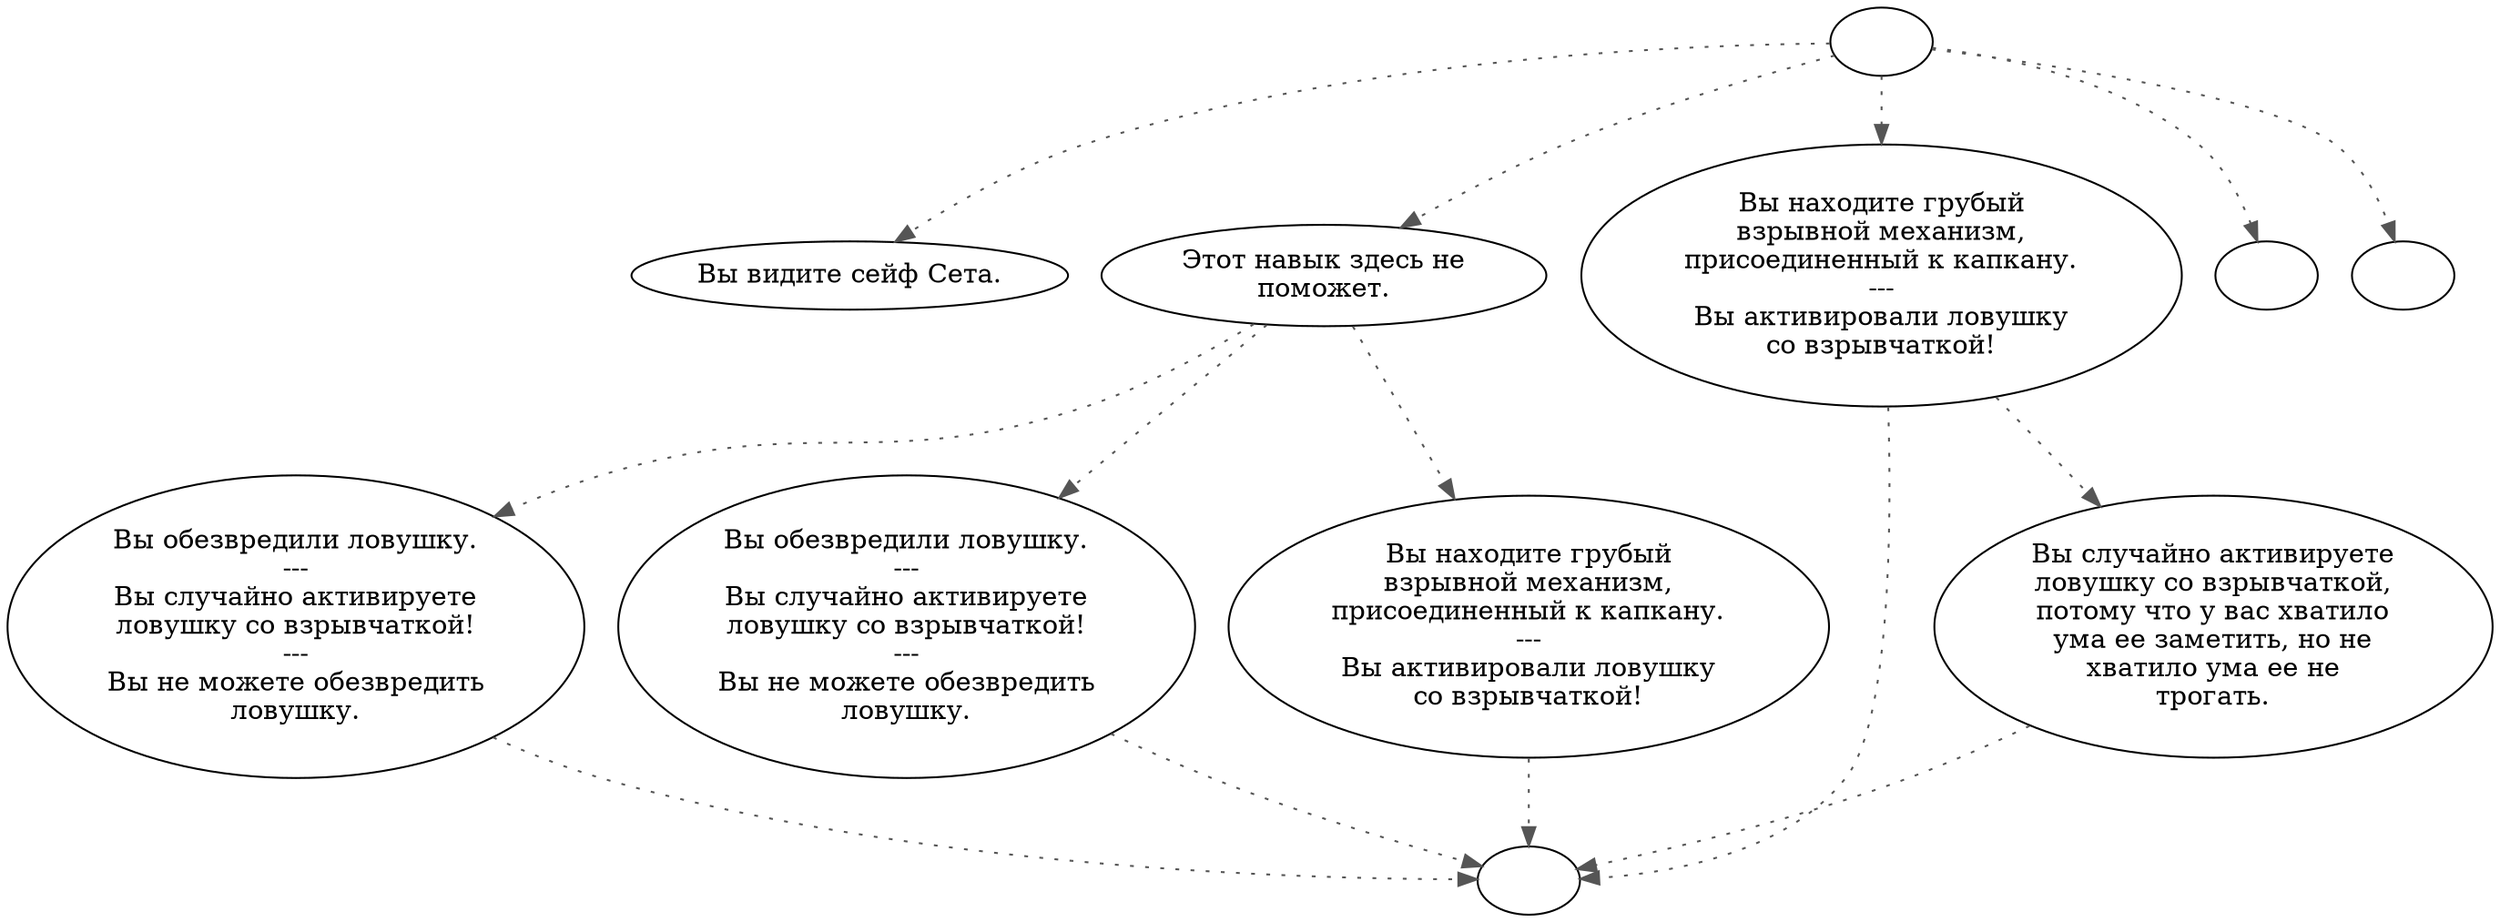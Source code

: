 digraph setcoler {
  "start" [style=filled       fillcolor="#FFFFFF"       color="#000000"]
  "start" -> "see_stuff" [style=dotted color="#555555"]
  "start" -> "trap_stuff" [style=dotted color="#555555"]
  "start" -> "find_iq" [style=dotted color="#555555"]
  "start" -> "close_cooler" [style=dotted color="#555555"]
  "start" -> "open_cooler" [style=dotted color="#555555"]
  "start" [label=""]
  "trap_stuff" [style=filled       fillcolor="#FFFFFF"       color="#000000"]
  "trap_stuff" -> "disarm_trap" [style=dotted color="#555555"]
  "trap_stuff" -> "disarm_mech" [style=dotted color="#555555"]
  "trap_stuff" -> "find_trap" [style=dotted color="#555555"]
  "trap_stuff" [label="Этот навык здесь не\nпоможет."]
  "see_stuff" [style=filled       fillcolor="#FFFFFF"       color="#000000"]
  "see_stuff" [label="Вы видите сейф Сета."]
  "find_trap" [style=filled       fillcolor="#FFFFFF"       color="#000000"]
  "find_trap" -> "explode" [style=dotted color="#555555"]
  "find_trap" [label="Вы находите грубый\nвзрывной механизм,\nприсоединенный к капкану.\n---\nВы активировали ловушку\nсо взрывчаткой!"]
  "find_iq" [style=filled       fillcolor="#FFFFFF"       color="#000000"]
  "find_iq" -> "failure" [style=dotted color="#555555"]
  "find_iq" -> "explode" [style=dotted color="#555555"]
  "find_iq" [label="Вы находите грубый\nвзрывной механизм,\nприсоединенный к капкану.\n---\nВы активировали ловушку\nсо взрывчаткой!"]
  "disarm_trap" [style=filled       fillcolor="#FFFFFF"       color="#000000"]
  "disarm_trap" -> "explode" [style=dotted color="#555555"]
  "disarm_trap" [label="Вы обезвредили ловушку.\n---\nВы случайно активируете\nловушку со взрывчаткой!\n---\nВы не можете обезвредить\nловушку."]
  "disarm_mech" [style=filled       fillcolor="#FFFFFF"       color="#000000"]
  "disarm_mech" -> "explode" [style=dotted color="#555555"]
  "disarm_mech" [label="Вы обезвредили ловушку.\n---\nВы случайно активируете\nловушку со взрывчаткой!\n---\nВы не можете обезвредить\nловушку."]
  "failure" [style=filled       fillcolor="#FFFFFF"       color="#000000"]
  "failure" -> "explode" [style=dotted color="#555555"]
  "failure" [label="Вы случайно активируете\nловушку со взрывчаткой,\nпотому что у вас хватило\nума ее заметить, но не\nхватило ума ее не\nтрогать."]
  "explode" [style=filled       fillcolor="#FFFFFF"       color="#000000"]
  "explode" [label=""]
  "close_cooler" [style=filled       fillcolor="#FFFFFF"       color="#000000"]
  "close_cooler" [label=""]
  "open_cooler" [style=filled       fillcolor="#FFFFFF"       color="#000000"]
  "open_cooler" [label=""]
}